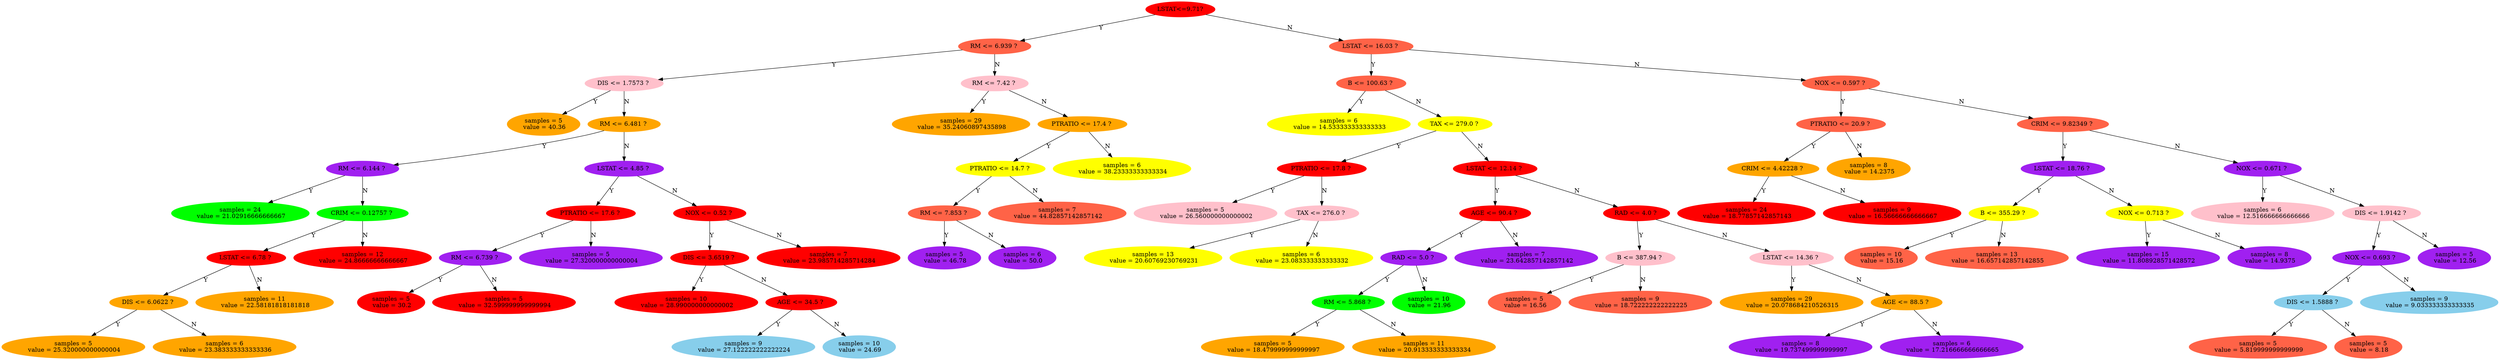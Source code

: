 // Binary Tree
digraph {
	"5c82dc94-3e0e-11eb-9605-5800e3ba9968" [label="LSTAT<=9.71?" color=red style=filled]
	"5c82dc95-3e0e-11eb-a748-5800e3ba9968" [label="RM <= 6.939 ? " color=tomato style=filled]
	"5c82dc94-3e0e-11eb-9605-5800e3ba9968" -> "5c82dc95-3e0e-11eb-a748-5800e3ba9968" [label=Y]
	"5c82dc96-3e0e-11eb-8fd6-5800e3ba9968" [label="DIS <= 1.7573 ? " color=pink style=filled]
	"5c82dc95-3e0e-11eb-a748-5800e3ba9968" -> "5c82dc96-3e0e-11eb-8fd6-5800e3ba9968" [label=Y]
	"5c82dc97-3e0e-11eb-a5c0-5800e3ba9968" [label="samples = 5
 value = 40.36" color=orange style=filled]
	"5c82dc96-3e0e-11eb-8fd6-5800e3ba9968" -> "5c82dc97-3e0e-11eb-a5c0-5800e3ba9968" [label=Y]
	"5c83037e-3e0e-11eb-a59f-5800e3ba9968" [label="RM <= 6.481 ? " color=orange style=filled]
	"5c82dc96-3e0e-11eb-8fd6-5800e3ba9968" -> "5c83037e-3e0e-11eb-a59f-5800e3ba9968" [label=N]
	"5c83037f-3e0e-11eb-ae7b-5800e3ba9968" [label="RM <= 6.144 ? " color=purple style=filled]
	"5c83037e-3e0e-11eb-a59f-5800e3ba9968" -> "5c83037f-3e0e-11eb-ae7b-5800e3ba9968" [label=Y]
	"5c830380-3e0e-11eb-a84d-5800e3ba9968" [label="samples = 24
 value = 21.02916666666667" color=green style=filled]
	"5c83037f-3e0e-11eb-ae7b-5800e3ba9968" -> "5c830380-3e0e-11eb-a84d-5800e3ba9968" [label=Y]
	"5c830381-3e0e-11eb-bdcb-5800e3ba9968" [label="CRIM <= 0.12757 ? " color=green style=filled]
	"5c83037f-3e0e-11eb-ae7b-5800e3ba9968" -> "5c830381-3e0e-11eb-bdcb-5800e3ba9968" [label=N]
	"5c830382-3e0e-11eb-9a26-5800e3ba9968" [label="LSTAT <= 6.78 ? " color=red style=filled]
	"5c830381-3e0e-11eb-bdcb-5800e3ba9968" -> "5c830382-3e0e-11eb-9a26-5800e3ba9968" [label=Y]
	"5c830383-3e0e-11eb-95d0-5800e3ba9968" [label="DIS <= 6.0622 ? " color=orange style=filled]
	"5c830382-3e0e-11eb-9a26-5800e3ba9968" -> "5c830383-3e0e-11eb-95d0-5800e3ba9968" [label=Y]
	"5c830384-3e0e-11eb-9f0c-5800e3ba9968" [label="samples = 5
 value = 25.320000000000004" color=orange style=filled]
	"5c830383-3e0e-11eb-95d0-5800e3ba9968" -> "5c830384-3e0e-11eb-9f0c-5800e3ba9968" [label=Y]
	"5c830385-3e0e-11eb-bafd-5800e3ba9968" [label="samples = 6
 value = 23.383333333333336" color=orange style=filled]
	"5c830383-3e0e-11eb-95d0-5800e3ba9968" -> "5c830385-3e0e-11eb-bafd-5800e3ba9968" [label=N]
	"5c830386-3e0e-11eb-8c3a-5800e3ba9968" [label="samples = 11
 value = 22.58181818181818" color=orange style=filled]
	"5c830382-3e0e-11eb-9a26-5800e3ba9968" -> "5c830386-3e0e-11eb-8c3a-5800e3ba9968" [label=N]
	"5c830387-3e0e-11eb-a58e-5800e3ba9968" [label="samples = 12
 value = 24.86666666666667" color=red style=filled]
	"5c830381-3e0e-11eb-bdcb-5800e3ba9968" -> "5c830387-3e0e-11eb-a58e-5800e3ba9968" [label=N]
	"5c830388-3e0e-11eb-9fe5-5800e3ba9968" [label="LSTAT <= 4.85 ? " color=purple style=filled]
	"5c83037e-3e0e-11eb-a59f-5800e3ba9968" -> "5c830388-3e0e-11eb-9fe5-5800e3ba9968" [label=N]
	"5c830389-3e0e-11eb-b1c5-5800e3ba9968" [label="PTRATIO <= 17.6 ? " color=red style=filled]
	"5c830388-3e0e-11eb-9fe5-5800e3ba9968" -> "5c830389-3e0e-11eb-b1c5-5800e3ba9968" [label=Y]
	"5c83038a-3e0e-11eb-b265-5800e3ba9968" [label="RM <= 6.739 ? " color=purple style=filled]
	"5c830389-3e0e-11eb-b1c5-5800e3ba9968" -> "5c83038a-3e0e-11eb-b265-5800e3ba9968" [label=Y]
	"5c83038b-3e0e-11eb-b9c8-5800e3ba9968" [label="samples = 5
 value = 30.2" color=red style=filled]
	"5c83038a-3e0e-11eb-b265-5800e3ba9968" -> "5c83038b-3e0e-11eb-b9c8-5800e3ba9968" [label=Y]
	"5c83038c-3e0e-11eb-bb74-5800e3ba9968" [label="samples = 5
 value = 32.599999999999994" color=red style=filled]
	"5c83038a-3e0e-11eb-b265-5800e3ba9968" -> "5c83038c-3e0e-11eb-bb74-5800e3ba9968" [label=N]
	"5c832a6c-3e0e-11eb-8b3f-5800e3ba9968" [label="samples = 5
 value = 27.320000000000004" color=purple style=filled]
	"5c830389-3e0e-11eb-b1c5-5800e3ba9968" -> "5c832a6c-3e0e-11eb-8b3f-5800e3ba9968" [label=N]
	"5c832a6d-3e0e-11eb-bf3d-5800e3ba9968" [label="NOX <= 0.52 ? " color=red style=filled]
	"5c830388-3e0e-11eb-9fe5-5800e3ba9968" -> "5c832a6d-3e0e-11eb-bf3d-5800e3ba9968" [label=N]
	"5c832a6e-3e0e-11eb-8386-5800e3ba9968" [label="DIS <= 3.6519 ? " color=red style=filled]
	"5c832a6d-3e0e-11eb-bf3d-5800e3ba9968" -> "5c832a6e-3e0e-11eb-8386-5800e3ba9968" [label=Y]
	"5c832a6f-3e0e-11eb-afb3-5800e3ba9968" [label="samples = 10
 value = 28.990000000000002" color=red style=filled]
	"5c832a6e-3e0e-11eb-8386-5800e3ba9968" -> "5c832a6f-3e0e-11eb-afb3-5800e3ba9968" [label=Y]
	"5c832a70-3e0e-11eb-badd-5800e3ba9968" [label="AGE <= 34.5 ? " color=red style=filled]
	"5c832a6e-3e0e-11eb-8386-5800e3ba9968" -> "5c832a70-3e0e-11eb-badd-5800e3ba9968" [label=N]
	"5c832a71-3e0e-11eb-afa1-5800e3ba9968" [label="samples = 9
 value = 27.122222222222224" color=skyblue style=filled]
	"5c832a70-3e0e-11eb-badd-5800e3ba9968" -> "5c832a71-3e0e-11eb-afa1-5800e3ba9968" [label=Y]
	"5c835162-3e0e-11eb-8f09-5800e3ba9968" [label="samples = 10
 value = 24.69" color=skyblue style=filled]
	"5c832a70-3e0e-11eb-badd-5800e3ba9968" -> "5c835162-3e0e-11eb-8f09-5800e3ba9968" [label=N]
	"5c835163-3e0e-11eb-8ea6-5800e3ba9968" [label="samples = 7
 value = 23.985714285714284" color=red style=filled]
	"5c832a6d-3e0e-11eb-bf3d-5800e3ba9968" -> "5c835163-3e0e-11eb-8ea6-5800e3ba9968" [label=N]
	"5c835164-3e0e-11eb-ac90-5800e3ba9968" [label="RM <= 7.42 ? " color=pink style=filled]
	"5c82dc95-3e0e-11eb-a748-5800e3ba9968" -> "5c835164-3e0e-11eb-ac90-5800e3ba9968" [label=N]
	"5c835165-3e0e-11eb-8d02-5800e3ba9968" [label="samples = 29
 value = 35.24060897435898" color=orange style=filled]
	"5c835164-3e0e-11eb-ac90-5800e3ba9968" -> "5c835165-3e0e-11eb-8d02-5800e3ba9968" [label=Y]
	"5c835166-3e0e-11eb-b81f-5800e3ba9968" [label="PTRATIO <= 17.4 ? " color=orange style=filled]
	"5c835164-3e0e-11eb-ac90-5800e3ba9968" -> "5c835166-3e0e-11eb-b81f-5800e3ba9968" [label=N]
	"5c835167-3e0e-11eb-94d1-5800e3ba9968" [label="PTRATIO <= 14.7 ? " color=yellow style=filled]
	"5c835166-3e0e-11eb-b81f-5800e3ba9968" -> "5c835167-3e0e-11eb-94d1-5800e3ba9968" [label=Y]
	"5c835168-3e0e-11eb-8310-5800e3ba9968" [label="RM <= 7.853 ? " color=tomato style=filled]
	"5c835167-3e0e-11eb-94d1-5800e3ba9968" -> "5c835168-3e0e-11eb-8310-5800e3ba9968" [label=Y]
	"5c835169-3e0e-11eb-9b15-5800e3ba9968" [label="samples = 5
 value = 46.78" color=purple style=filled]
	"5c835168-3e0e-11eb-8310-5800e3ba9968" -> "5c835169-3e0e-11eb-9b15-5800e3ba9968" [label=Y]
	"5c83516a-3e0e-11eb-a6ee-5800e3ba9968" [label="samples = 6
 value = 50.0" color=purple style=filled]
	"5c835168-3e0e-11eb-8310-5800e3ba9968" -> "5c83516a-3e0e-11eb-a6ee-5800e3ba9968" [label=N]
	"5c83516b-3e0e-11eb-b8bd-5800e3ba9968" [label="samples = 7
 value = 44.82857142857142" color=tomato style=filled]
	"5c835167-3e0e-11eb-94d1-5800e3ba9968" -> "5c83516b-3e0e-11eb-b8bd-5800e3ba9968" [label=N]
	"5c83516c-3e0e-11eb-8d3e-5800e3ba9968" [label="samples = 6
 value = 38.23333333333334" color=yellow style=filled]
	"5c835166-3e0e-11eb-b81f-5800e3ba9968" -> "5c83516c-3e0e-11eb-8d3e-5800e3ba9968" [label=N]
	"5c83516d-3e0e-11eb-8088-5800e3ba9968" [label="LSTAT <= 16.03 ? " color=tomato style=filled]
	"5c82dc94-3e0e-11eb-9605-5800e3ba9968" -> "5c83516d-3e0e-11eb-8088-5800e3ba9968" [label=N]
	"5c83516e-3e0e-11eb-89fd-5800e3ba9968" [label="B <= 100.63 ? " color=tomato style=filled]
	"5c83516d-3e0e-11eb-8088-5800e3ba9968" -> "5c83516e-3e0e-11eb-89fd-5800e3ba9968" [label=Y]
	"5c83516f-3e0e-11eb-b62a-5800e3ba9968" [label="samples = 6
 value = 14.533333333333333" color=yellow style=filled]
	"5c83516e-3e0e-11eb-89fd-5800e3ba9968" -> "5c83516f-3e0e-11eb-b62a-5800e3ba9968" [label=Y]
	"5c835170-3e0e-11eb-97f5-5800e3ba9968" [label="TAX <= 279.0 ? " color=yellow style=filled]
	"5c83516e-3e0e-11eb-89fd-5800e3ba9968" -> "5c835170-3e0e-11eb-97f5-5800e3ba9968" [label=N]
	"5c837858-3e0e-11eb-9a58-5800e3ba9968" [label="PTRATIO <= 17.8 ? " color=red style=filled]
	"5c835170-3e0e-11eb-97f5-5800e3ba9968" -> "5c837858-3e0e-11eb-9a58-5800e3ba9968" [label=Y]
	"5c837859-3e0e-11eb-839f-5800e3ba9968" [label="samples = 5
 value = 26.560000000000002" color=pink style=filled]
	"5c837858-3e0e-11eb-9a58-5800e3ba9968" -> "5c837859-3e0e-11eb-839f-5800e3ba9968" [label=Y]
	"5c83785a-3e0e-11eb-b17f-5800e3ba9968" [label="TAX <= 276.0 ? " color=pink style=filled]
	"5c837858-3e0e-11eb-9a58-5800e3ba9968" -> "5c83785a-3e0e-11eb-b17f-5800e3ba9968" [label=N]
	"5c83785b-3e0e-11eb-883c-5800e3ba9968" [label="samples = 13
 value = 20.60769230769231" color=yellow style=filled]
	"5c83785a-3e0e-11eb-b17f-5800e3ba9968" -> "5c83785b-3e0e-11eb-883c-5800e3ba9968" [label=Y]
	"5c83785c-3e0e-11eb-aab6-5800e3ba9968" [label="samples = 6
 value = 23.083333333333332" color=yellow style=filled]
	"5c83785a-3e0e-11eb-b17f-5800e3ba9968" -> "5c83785c-3e0e-11eb-aab6-5800e3ba9968" [label=N]
	"5c83785d-3e0e-11eb-a4f0-5800e3ba9968" [label="LSTAT <= 12.14 ? " color=red style=filled]
	"5c835170-3e0e-11eb-97f5-5800e3ba9968" -> "5c83785d-3e0e-11eb-a4f0-5800e3ba9968" [label=N]
	"5c83785e-3e0e-11eb-9c24-5800e3ba9968" [label="AGE <= 90.4 ? " color=red style=filled]
	"5c83785d-3e0e-11eb-a4f0-5800e3ba9968" -> "5c83785e-3e0e-11eb-9c24-5800e3ba9968" [label=Y]
	"5c83785f-3e0e-11eb-bf50-5800e3ba9968" [label="RAD <= 5.0 ? " color=purple style=filled]
	"5c83785e-3e0e-11eb-9c24-5800e3ba9968" -> "5c83785f-3e0e-11eb-bf50-5800e3ba9968" [label=Y]
	"5c837860-3e0e-11eb-be30-5800e3ba9968" [label="RM <= 5.868 ? " color=green style=filled]
	"5c83785f-3e0e-11eb-bf50-5800e3ba9968" -> "5c837860-3e0e-11eb-be30-5800e3ba9968" [label=Y]
	"5c837861-3e0e-11eb-8564-5800e3ba9968" [label="samples = 5
 value = 18.479999999999997" color=orange style=filled]
	"5c837860-3e0e-11eb-be30-5800e3ba9968" -> "5c837861-3e0e-11eb-8564-5800e3ba9968" [label=Y]
	"5c837862-3e0e-11eb-85aa-5800e3ba9968" [label="samples = 11
 value = 20.913333333333334" color=orange style=filled]
	"5c837860-3e0e-11eb-be30-5800e3ba9968" -> "5c837862-3e0e-11eb-85aa-5800e3ba9968" [label=N]
	"5c837863-3e0e-11eb-9497-5800e3ba9968" [label="samples = 10
 value = 21.96" color=green style=filled]
	"5c83785f-3e0e-11eb-bf50-5800e3ba9968" -> "5c837863-3e0e-11eb-9497-5800e3ba9968" [label=N]
	"5c837864-3e0e-11eb-b0f7-5800e3ba9968" [label="samples = 7
 value = 23.642857142857142" color=purple style=filled]
	"5c83785e-3e0e-11eb-9c24-5800e3ba9968" -> "5c837864-3e0e-11eb-b0f7-5800e3ba9968" [label=N]
	"5c837865-3e0e-11eb-9070-5800e3ba9968" [label="RAD <= 4.0 ? " color=red style=filled]
	"5c83785d-3e0e-11eb-a4f0-5800e3ba9968" -> "5c837865-3e0e-11eb-9070-5800e3ba9968" [label=N]
	"5c837866-3e0e-11eb-ac22-5800e3ba9968" [label="B <= 387.94 ? " color=pink style=filled]
	"5c837865-3e0e-11eb-9070-5800e3ba9968" -> "5c837866-3e0e-11eb-ac22-5800e3ba9968" [label=Y]
	"5c837867-3e0e-11eb-b541-5800e3ba9968" [label="samples = 5
 value = 16.56" color=tomato style=filled]
	"5c837866-3e0e-11eb-ac22-5800e3ba9968" -> "5c837867-3e0e-11eb-b541-5800e3ba9968" [label=Y]
	"5c839f4a-3e0e-11eb-a61f-5800e3ba9968" [label="samples = 9
 value = 18.722222222222225" color=tomato style=filled]
	"5c837866-3e0e-11eb-ac22-5800e3ba9968" -> "5c839f4a-3e0e-11eb-a61f-5800e3ba9968" [label=N]
	"5c839f4b-3e0e-11eb-ae31-5800e3ba9968" [label="LSTAT <= 14.36 ? " color=pink style=filled]
	"5c837865-3e0e-11eb-9070-5800e3ba9968" -> "5c839f4b-3e0e-11eb-ae31-5800e3ba9968" [label=N]
	"5c839f4c-3e0e-11eb-bc39-5800e3ba9968" [label="samples = 29
 value = 20.078684210526315" color=orange style=filled]
	"5c839f4b-3e0e-11eb-ae31-5800e3ba9968" -> "5c839f4c-3e0e-11eb-bc39-5800e3ba9968" [label=Y]
	"5c839f4d-3e0e-11eb-ae0a-5800e3ba9968" [label="AGE <= 88.5 ? " color=orange style=filled]
	"5c839f4b-3e0e-11eb-ae31-5800e3ba9968" -> "5c839f4d-3e0e-11eb-ae0a-5800e3ba9968" [label=N]
	"5c839f4e-3e0e-11eb-b371-5800e3ba9968" [label="samples = 8
 value = 19.737499999999997" color=purple style=filled]
	"5c839f4d-3e0e-11eb-ae0a-5800e3ba9968" -> "5c839f4e-3e0e-11eb-b371-5800e3ba9968" [label=Y]
	"5c839f4f-3e0e-11eb-beb0-5800e3ba9968" [label="samples = 6
 value = 17.216666666666665" color=purple style=filled]
	"5c839f4d-3e0e-11eb-ae0a-5800e3ba9968" -> "5c839f4f-3e0e-11eb-beb0-5800e3ba9968" [label=N]
	"5c839f50-3e0e-11eb-b56c-5800e3ba9968" [label="NOX <= 0.597 ? " color=tomato style=filled]
	"5c83516d-3e0e-11eb-8088-5800e3ba9968" -> "5c839f50-3e0e-11eb-b56c-5800e3ba9968" [label=N]
	"5c839f51-3e0e-11eb-8e69-5800e3ba9968" [label="PTRATIO <= 20.9 ? " color=tomato style=filled]
	"5c839f50-3e0e-11eb-b56c-5800e3ba9968" -> "5c839f51-3e0e-11eb-8e69-5800e3ba9968" [label=Y]
	"5c839f52-3e0e-11eb-a39f-5800e3ba9968" [label="CRIM <= 4.42228 ? " color=orange style=filled]
	"5c839f51-3e0e-11eb-8e69-5800e3ba9968" -> "5c839f52-3e0e-11eb-a39f-5800e3ba9968" [label=Y]
	"5c839f53-3e0e-11eb-a1e6-5800e3ba9968" [label="samples = 24
 value = 18.77857142857143" color=red style=filled]
	"5c839f52-3e0e-11eb-a39f-5800e3ba9968" -> "5c839f53-3e0e-11eb-a1e6-5800e3ba9968" [label=Y]
	"5c839f54-3e0e-11eb-a3e2-5800e3ba9968" [label="samples = 9
 value = 16.56666666666667" color=red style=filled]
	"5c839f52-3e0e-11eb-a39f-5800e3ba9968" -> "5c839f54-3e0e-11eb-a3e2-5800e3ba9968" [label=N]
	"5c839f55-3e0e-11eb-951d-5800e3ba9968" [label="samples = 8
 value = 14.2375" color=orange style=filled]
	"5c839f51-3e0e-11eb-8e69-5800e3ba9968" -> "5c839f55-3e0e-11eb-951d-5800e3ba9968" [label=N]
	"5c839f56-3e0e-11eb-acb5-5800e3ba9968" [label="CRIM <= 9.82349 ? " color=tomato style=filled]
	"5c839f50-3e0e-11eb-b56c-5800e3ba9968" -> "5c839f56-3e0e-11eb-acb5-5800e3ba9968" [label=N]
	"5c83c640-3e0e-11eb-9bd6-5800e3ba9968" [label="LSTAT <= 18.76 ? " color=purple style=filled]
	"5c839f56-3e0e-11eb-acb5-5800e3ba9968" -> "5c83c640-3e0e-11eb-9bd6-5800e3ba9968" [label=Y]
	"5c83c641-3e0e-11eb-8151-5800e3ba9968" [label="B <= 355.29 ? " color=yellow style=filled]
	"5c83c640-3e0e-11eb-9bd6-5800e3ba9968" -> "5c83c641-3e0e-11eb-8151-5800e3ba9968" [label=Y]
	"5c83c642-3e0e-11eb-90a4-5800e3ba9968" [label="samples = 10
 value = 15.16" color=tomato style=filled]
	"5c83c641-3e0e-11eb-8151-5800e3ba9968" -> "5c83c642-3e0e-11eb-90a4-5800e3ba9968" [label=Y]
	"5c83c643-3e0e-11eb-a3e9-5800e3ba9968" [label="samples = 13
 value = 16.657142857142855" color=tomato style=filled]
	"5c83c641-3e0e-11eb-8151-5800e3ba9968" -> "5c83c643-3e0e-11eb-a3e9-5800e3ba9968" [label=N]
	"5c83c644-3e0e-11eb-a163-5800e3ba9968" [label="NOX <= 0.713 ? " color=yellow style=filled]
	"5c83c640-3e0e-11eb-9bd6-5800e3ba9968" -> "5c83c644-3e0e-11eb-a163-5800e3ba9968" [label=N]
	"5c83c645-3e0e-11eb-9e77-5800e3ba9968" [label="samples = 15
 value = 11.808928571428572" color=purple style=filled]
	"5c83c644-3e0e-11eb-a163-5800e3ba9968" -> "5c83c645-3e0e-11eb-9e77-5800e3ba9968" [label=Y]
	"5c83c646-3e0e-11eb-a997-5800e3ba9968" [label="samples = 8
 value = 14.9375" color=purple style=filled]
	"5c83c644-3e0e-11eb-a163-5800e3ba9968" -> "5c83c646-3e0e-11eb-a997-5800e3ba9968" [label=N]
	"5c83c647-3e0e-11eb-9b06-5800e3ba9968" [label="NOX <= 0.671 ? " color=purple style=filled]
	"5c839f56-3e0e-11eb-acb5-5800e3ba9968" -> "5c83c647-3e0e-11eb-9b06-5800e3ba9968" [label=N]
	"5c83c648-3e0e-11eb-889b-5800e3ba9968" [label="samples = 6
 value = 12.516666666666666" color=pink style=filled]
	"5c83c647-3e0e-11eb-9b06-5800e3ba9968" -> "5c83c648-3e0e-11eb-889b-5800e3ba9968" [label=Y]
	"5c83c649-3e0e-11eb-b3f8-5800e3ba9968" [label="DIS <= 1.9142 ? " color=pink style=filled]
	"5c83c647-3e0e-11eb-9b06-5800e3ba9968" -> "5c83c649-3e0e-11eb-b3f8-5800e3ba9968" [label=N]
	"5c83c64a-3e0e-11eb-9c80-5800e3ba9968" [label="NOX <= 0.693 ? " color=purple style=filled]
	"5c83c649-3e0e-11eb-b3f8-5800e3ba9968" -> "5c83c64a-3e0e-11eb-9c80-5800e3ba9968" [label=Y]
	"5c83c64b-3e0e-11eb-98da-5800e3ba9968" [label="DIS <= 1.5888 ? " color=skyblue style=filled]
	"5c83c64a-3e0e-11eb-9c80-5800e3ba9968" -> "5c83c64b-3e0e-11eb-98da-5800e3ba9968" [label=Y]
	"5c83c64c-3e0e-11eb-a1d4-5800e3ba9968" [label="samples = 5
 value = 5.819999999999999" color=tomato style=filled]
	"5c83c64b-3e0e-11eb-98da-5800e3ba9968" -> "5c83c64c-3e0e-11eb-a1d4-5800e3ba9968" [label=Y]
	"5c83ed46-3e0e-11eb-ac09-5800e3ba9968" [label="samples = 5
 value = 8.18" color=tomato style=filled]
	"5c83c64b-3e0e-11eb-98da-5800e3ba9968" -> "5c83ed46-3e0e-11eb-ac09-5800e3ba9968" [label=N]
	"5c83ed47-3e0e-11eb-9b38-5800e3ba9968" [label="samples = 9
 value = 9.033333333333335" color=skyblue style=filled]
	"5c83c64a-3e0e-11eb-9c80-5800e3ba9968" -> "5c83ed47-3e0e-11eb-9b38-5800e3ba9968" [label=N]
	"5c83ed48-3e0e-11eb-b08c-5800e3ba9968" [label="samples = 5
 value = 12.56" color=purple style=filled]
	"5c83c649-3e0e-11eb-b3f8-5800e3ba9968" -> "5c83ed48-3e0e-11eb-b08c-5800e3ba9968" [label=N]
}
